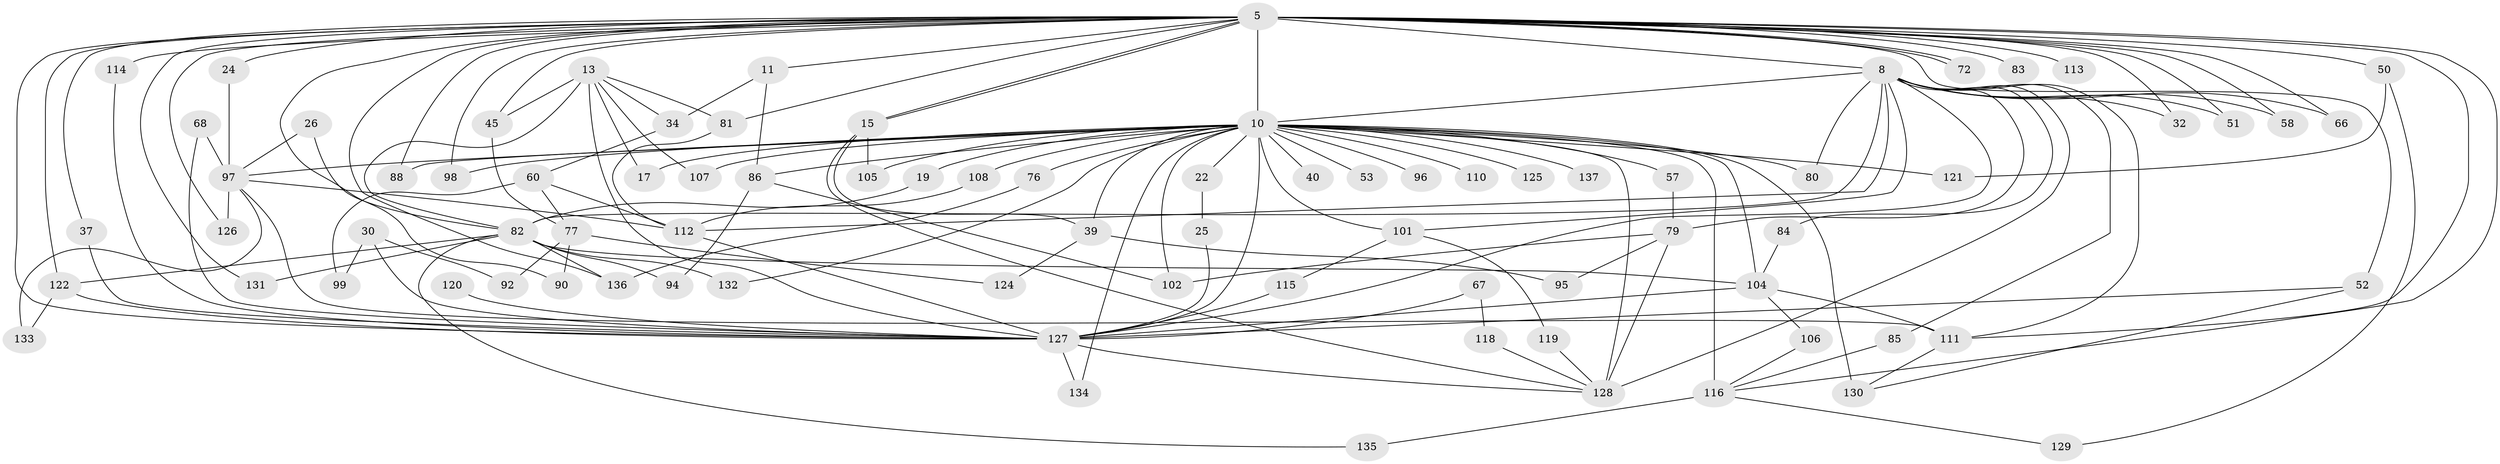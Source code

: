 // original degree distribution, {26: 0.014598540145985401, 24: 0.014598540145985401, 18: 0.0072992700729927005, 27: 0.0072992700729927005, 17: 0.0072992700729927005, 23: 0.0072992700729927005, 22: 0.0072992700729927005, 20: 0.0072992700729927005, 5: 0.06569343065693431, 8: 0.0072992700729927005, 7: 0.014598540145985401, 2: 0.5182481751824818, 14: 0.0072992700729927005, 4: 0.0948905109489051, 3: 0.2116788321167883, 9: 0.0072992700729927005}
// Generated by graph-tools (version 1.1) at 2025/46/03/04/25 21:46:58]
// undirected, 82 vertices, 156 edges
graph export_dot {
graph [start="1"]
  node [color=gray90,style=filled];
  5 [super="+4"];
  8 [super="+3"];
  10 [super="+7+2"];
  11;
  13;
  15;
  17;
  19;
  22;
  24;
  25;
  26;
  30;
  32;
  34 [super="+20"];
  37;
  39;
  40;
  45;
  50;
  51;
  52 [super="+48"];
  53;
  57;
  58;
  60;
  66;
  67;
  68;
  72;
  76;
  77;
  79 [super="+44+73"];
  80 [super="+62"];
  81 [super="+27"];
  82 [super="+36"];
  83 [super="+74"];
  84;
  85;
  86 [super="+47"];
  88 [super="+56"];
  90;
  92;
  94;
  95;
  96;
  97 [super="+29+54+43"];
  98;
  99;
  101 [super="+55"];
  102 [super="+93"];
  104 [super="+87"];
  105;
  106;
  107;
  108;
  110;
  111 [super="+38"];
  112 [super="+16"];
  113;
  114;
  115 [super="+109"];
  116 [super="+89+64"];
  118;
  119;
  120;
  121;
  122 [super="+91"];
  124;
  125;
  126;
  127 [super="+41+9+100"];
  128 [super="+14+123+42+117+71"];
  129;
  130 [super="+31"];
  131 [super="+103"];
  132;
  133;
  134;
  135;
  136 [super="+65"];
  137 [super="+69"];
  5 -- 8 [weight=4];
  5 -- 10 [weight=8];
  5 -- 11 [weight=2];
  5 -- 15;
  5 -- 15;
  5 -- 37;
  5 -- 50 [weight=2];
  5 -- 72;
  5 -- 72;
  5 -- 88;
  5 -- 113 [weight=2];
  5 -- 122;
  5 -- 126;
  5 -- 66;
  5 -- 83 [weight=2];
  5 -- 24;
  5 -- 90;
  5 -- 32;
  5 -- 98;
  5 -- 45;
  5 -- 51;
  5 -- 114;
  5 -- 58;
  5 -- 127 [weight=7];
  5 -- 131;
  5 -- 81;
  5 -- 111;
  5 -- 52;
  5 -- 136;
  5 -- 116;
  8 -- 10 [weight=8];
  8 -- 51;
  8 -- 66;
  8 -- 79 [weight=5];
  8 -- 85;
  8 -- 112 [weight=2];
  8 -- 80;
  8 -- 32;
  8 -- 82 [weight=3];
  8 -- 84;
  8 -- 58;
  8 -- 128 [weight=2];
  8 -- 127 [weight=4];
  8 -- 111;
  8 -- 101;
  10 -- 19;
  10 -- 22 [weight=2];
  10 -- 53 [weight=2];
  10 -- 76 [weight=2];
  10 -- 96 [weight=2];
  10 -- 101;
  10 -- 132;
  10 -- 134;
  10 -- 97 [weight=6];
  10 -- 98;
  10 -- 102;
  10 -- 107;
  10 -- 110 [weight=2];
  10 -- 116 [weight=4];
  10 -- 125 [weight=2];
  10 -- 137 [weight=3];
  10 -- 127 [weight=11];
  10 -- 128 [weight=3];
  10 -- 88 [weight=2];
  10 -- 104 [weight=3];
  10 -- 130 [weight=3];
  10 -- 80 [weight=2];
  10 -- 17;
  10 -- 86 [weight=2];
  10 -- 121;
  10 -- 39;
  10 -- 40 [weight=2];
  10 -- 105;
  10 -- 108;
  10 -- 57;
  11 -- 34 [weight=2];
  11 -- 86;
  13 -- 17;
  13 -- 45;
  13 -- 107;
  13 -- 34;
  13 -- 82;
  13 -- 127 [weight=2];
  13 -- 81;
  15 -- 39;
  15 -- 105;
  15 -- 128;
  19 -- 82;
  22 -- 25;
  24 -- 97;
  25 -- 127;
  26 -- 82;
  26 -- 97;
  30 -- 92;
  30 -- 99;
  30 -- 127 [weight=2];
  34 -- 60;
  37 -- 127;
  39 -- 95;
  39 -- 124;
  45 -- 77;
  50 -- 121;
  50 -- 129;
  52 -- 127;
  52 -- 130;
  57 -- 79;
  60 -- 77;
  60 -- 99;
  60 -- 112;
  67 -- 118;
  67 -- 127;
  68 -- 97;
  68 -- 127;
  76 -- 136;
  77 -- 90;
  77 -- 92;
  77 -- 124;
  79 -- 95;
  79 -- 128;
  79 -- 102;
  81 -- 112;
  82 -- 131 [weight=2];
  82 -- 132;
  82 -- 135;
  82 -- 94;
  82 -- 136;
  82 -- 104 [weight=2];
  82 -- 122;
  84 -- 104;
  85 -- 116;
  86 -- 94;
  86 -- 102;
  97 -- 133;
  97 -- 111;
  97 -- 112;
  97 -- 126;
  101 -- 115;
  101 -- 119;
  104 -- 106;
  104 -- 111;
  104 -- 127;
  106 -- 116;
  108 -- 112;
  111 -- 130;
  112 -- 127;
  114 -- 127;
  115 -- 127 [weight=2];
  116 -- 135;
  116 -- 129;
  118 -- 128;
  119 -- 128;
  120 -- 127 [weight=2];
  122 -- 133;
  122 -- 127;
  127 -- 128;
  127 -- 134;
}
